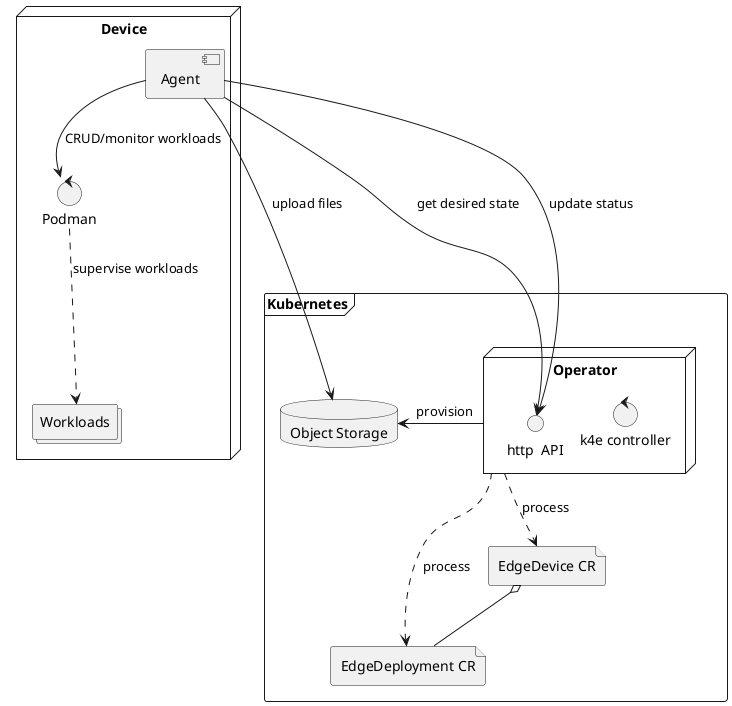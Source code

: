 @startuml
'https://plantuml.com/deployment-diagram

frame Kubernetes {
    node Operator {
      control "k4e controller" as controller
      interface "http  API" as operatorAPI

    }
    file "EdgeDeployment CR" as deployment
    file "EdgeDevice CR" as deviceCR
    database "Object Storage" as objectStore
}

node Device {
    component Agent
    control Podman
    collections Workloads
}
deviceCR o-- deployment

Operator -[dashed]-> deployment: process
Operator -[dashed]-> deviceCR: process
Operator -left-> objectStore: provision

Agent ---> operatorAPI: get desired state
Agent --> operatorAPI: update status
Agent --> Podman : CRUD/monitor workloads
Agent -> objectStore : upload files

Podman -[dashed]-> Workloads: supervise workloads


@enduml
